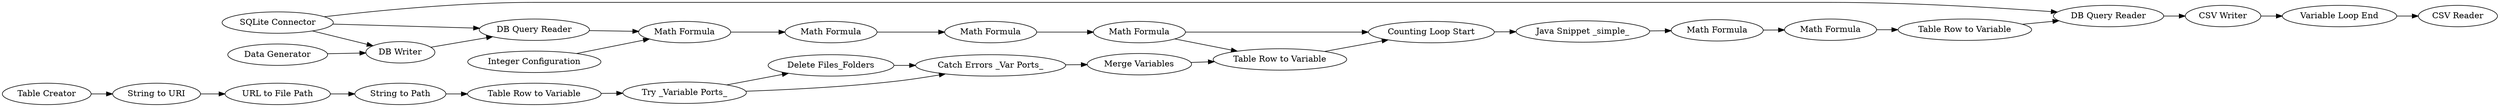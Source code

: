 digraph {
	41 -> 43
	28 -> 41
	8 -> 9
	36 -> 32
	22 -> 23
	40 -> 15
	32 -> 37
	38 -> 35
	25 -> 26
	25 -> 28
	26 -> 27
	17 -> 18
	10 -> 11
	37 -> 38
	33 -> 34
	2 -> 26
	11 -> 40
	15 -> 17
	23 -> 39
	31 -> 8
	36 -> 37
	11 -> 35
	39 -> 33
	18 -> 42
	35 -> 40
	43 -> 44
	34 -> 36
	27 -> 8
	25 -> 27
	9 -> 10
	42 -> 28
	27 [label="DB Query Reader"]
	9 [label="Math Formula"]
	26 [label="DB Writer"]
	18 [label="Math Formula"]
	8 [label="Math Formula"]
	17 [label="Math Formula"]
	41 [label="CSV Writer"]
	31 [label="Integer Configuration"]
	15 [label="Java Snippet _simple_"]
	25 [label="SQLite Connector"]
	10 [label="Math Formula"]
	42 [label="Table Row to Variable"]
	22 [label="Table Creator"]
	28 [label="DB Query Reader"]
	11 [label="Math Formula"]
	23 [label="String to URI"]
	38 [label="Merge Variables"]
	43 [label="Variable Loop End"]
	35 [label="Table Row to Variable"]
	44 [label="CSV Reader"]
	34 [label="Table Row to Variable"]
	36 [label="Try _Variable Ports_"]
	40 [label="Counting Loop Start"]
	39 [label="URL to File Path"]
	33 [label="String to Path"]
	32 [label="Delete Files_Folders"]
	2 [label="Data Generator"]
	37 [label="Catch Errors _Var Ports_"]
	rankdir=LR
}

